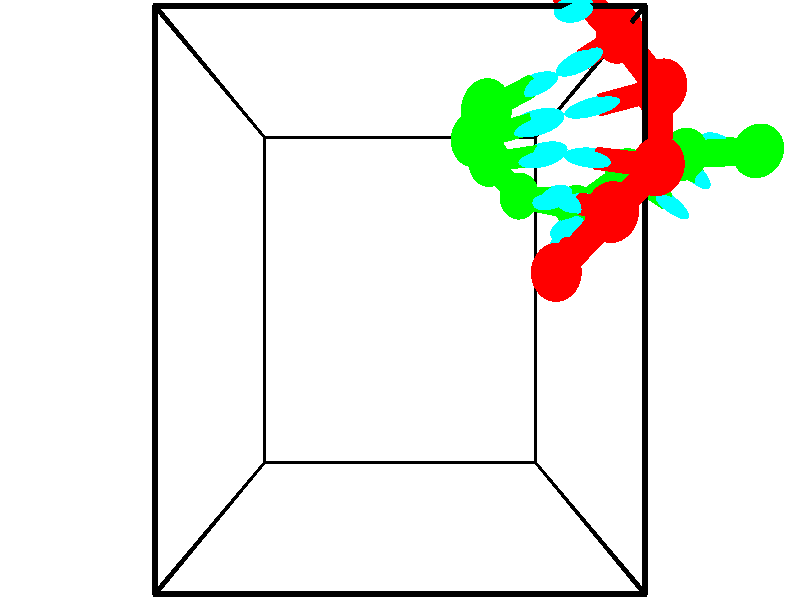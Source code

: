 // switches for output
#declare DRAW_BASES = 1; // possible values are 0, 1; only relevant for DNA ribbons
#declare DRAW_BASES_TYPE = 3; // possible values are 1, 2, 3; only relevant for DNA ribbons
#declare DRAW_FOG = 0; // set to 1 to enable fog

#include "colors.inc"

#include "transforms.inc"
background { rgb <1, 1, 1>}

#default {
   normal{
       ripples 0.25
       frequency 0.20
       turbulence 0.2
       lambda 5
   }
	finish {
		phong 0.1
		phong_size 40.
	}
}

// original window dimensions: 1024x640


// camera settings

camera {
	sky <-0, 1, 0>
	up <-0, 1, 0>
	right 1.6 * <1, 0, 0>
	location <2.5, 2.5, 11.1562>
	look_at <2.5, 2.5, 2.5>
	direction <0, 0, -8.6562>
	angle 67.0682
}


# declare cpy_camera_pos = <2.5, 2.5, 11.1562>;
# if (DRAW_FOG = 1)
fog {
	fog_type 2
	up vnormalize(cpy_camera_pos)
	color rgbt<1,1,1,0.3>
	distance 1e-5
	fog_alt 3e-3
	fog_offset 4
}
# end


// LIGHTS

# declare lum = 6;
global_settings {
	ambient_light rgb lum * <0.05, 0.05, 0.05>
	max_trace_level 15
}# declare cpy_direct_light_amount = 0.25;
light_source
{	1000 * <-1, -1, 1>,
	rgb lum * cpy_direct_light_amount
	parallel
}

light_source
{	1000 * <1, 1, -1>,
	rgb lum * cpy_direct_light_amount
	parallel
}

// strand 0

// nucleotide -1

// particle -1
sphere {
	<3.410720, 5.748841, 5.168144> 0.250000
	pigment { color rgbt <1,0,0,0> }
	no_shadow
}
cylinder {
	<3.808357, 5.719195, 5.199856>,  <4.046940, 5.701408, 5.218883>, 0.100000
	pigment { color rgbt <1,0,0,0> }
	no_shadow
}
cylinder {
	<3.808357, 5.719195, 5.199856>,  <3.410720, 5.748841, 5.168144>, 0.100000
	pigment { color rgbt <1,0,0,0> }
	no_shadow
}

// particle -1
sphere {
	<3.808357, 5.719195, 5.199856> 0.100000
	pigment { color rgbt <1,0,0,0> }
	no_shadow
}
sphere {
	0, 1
	scale<0.080000,0.200000,0.300000>
	matrix <-0.036815, -0.917481, -0.396072,
		0.102092, 0.390814, -0.914790,
		0.994093, -0.074114, 0.079279,
		4.106586, 5.696961, 5.223639>
	pigment { color rgbt <0,1,1,0> }
	no_shadow
}
cylinder {
	<3.747526, 5.565167, 4.531913>,  <3.410720, 5.748841, 5.168144>, 0.130000
	pigment { color rgbt <1,0,0,0> }
	no_shadow
}

// nucleotide -1

// particle -1
sphere {
	<3.747526, 5.565167, 4.531913> 0.250000
	pigment { color rgbt <1,0,0,0> }
	no_shadow
}
cylinder {
	<3.985916, 5.440969, 4.828131>,  <4.128951, 5.366450, 5.005861>, 0.100000
	pigment { color rgbt <1,0,0,0> }
	no_shadow
}
cylinder {
	<3.985916, 5.440969, 4.828131>,  <3.747526, 5.565167, 4.531913>, 0.100000
	pigment { color rgbt <1,0,0,0> }
	no_shadow
}

// particle -1
sphere {
	<3.985916, 5.440969, 4.828131> 0.100000
	pigment { color rgbt <1,0,0,0> }
	no_shadow
}
sphere {
	0, 1
	scale<0.080000,0.200000,0.300000>
	matrix <0.052895, -0.905037, -0.422032,
		0.801258, 0.290692, -0.522956,
		0.595976, -0.310494, 0.740544,
		4.164709, 5.347821, 5.050294>
	pigment { color rgbt <0,1,1,0> }
	no_shadow
}
cylinder {
	<4.466226, 5.429054, 4.356662>,  <3.747526, 5.565167, 4.531913>, 0.130000
	pigment { color rgbt <1,0,0,0> }
	no_shadow
}

// nucleotide -1

// particle -1
sphere {
	<4.466226, 5.429054, 4.356662> 0.250000
	pigment { color rgbt <1,0,0,0> }
	no_shadow
}
cylinder {
	<4.371513, 5.193588, 4.665831>,  <4.314686, 5.052308, 4.851332>, 0.100000
	pigment { color rgbt <1,0,0,0> }
	no_shadow
}
cylinder {
	<4.371513, 5.193588, 4.665831>,  <4.466226, 5.429054, 4.356662>, 0.100000
	pigment { color rgbt <1,0,0,0> }
	no_shadow
}

// particle -1
sphere {
	<4.371513, 5.193588, 4.665831> 0.100000
	pigment { color rgbt <1,0,0,0> }
	no_shadow
}
sphere {
	0, 1
	scale<0.080000,0.200000,0.300000>
	matrix <0.166669, -0.808362, -0.564600,
		0.957161, -0.004864, 0.289516,
		-0.236780, -0.588666, 0.772921,
		4.300479, 5.016988, 4.897707>
	pigment { color rgbt <0,1,1,0> }
	no_shadow
}
cylinder {
	<4.944781, 4.958691, 4.426534>,  <4.466226, 5.429054, 4.356662>, 0.130000
	pigment { color rgbt <1,0,0,0> }
	no_shadow
}

// nucleotide -1

// particle -1
sphere {
	<4.944781, 4.958691, 4.426534> 0.250000
	pigment { color rgbt <1,0,0,0> }
	no_shadow
}
cylinder {
	<4.640396, 4.763194, 4.597212>,  <4.457766, 4.645896, 4.699618>, 0.100000
	pigment { color rgbt <1,0,0,0> }
	no_shadow
}
cylinder {
	<4.640396, 4.763194, 4.597212>,  <4.944781, 4.958691, 4.426534>, 0.100000
	pigment { color rgbt <1,0,0,0> }
	no_shadow
}

// particle -1
sphere {
	<4.640396, 4.763194, 4.597212> 0.100000
	pigment { color rgbt <1,0,0,0> }
	no_shadow
}
sphere {
	0, 1
	scale<0.080000,0.200000,0.300000>
	matrix <0.321388, -0.855268, -0.406480,
		0.563602, -0.172181, 0.807902,
		-0.760962, -0.488743, 0.426694,
		4.412107, 4.616571, 4.725220>
	pigment { color rgbt <0,1,1,0> }
	no_shadow
}
cylinder {
	<5.247586, 4.355764, 4.801166>,  <4.944781, 4.958691, 4.426534>, 0.130000
	pigment { color rgbt <1,0,0,0> }
	no_shadow
}

// nucleotide -1

// particle -1
sphere {
	<5.247586, 4.355764, 4.801166> 0.250000
	pigment { color rgbt <1,0,0,0> }
	no_shadow
}
cylinder {
	<4.860573, 4.282722, 4.731270>,  <4.628365, 4.238896, 4.689332>, 0.100000
	pigment { color rgbt <1,0,0,0> }
	no_shadow
}
cylinder {
	<4.860573, 4.282722, 4.731270>,  <5.247586, 4.355764, 4.801166>, 0.100000
	pigment { color rgbt <1,0,0,0> }
	no_shadow
}

// particle -1
sphere {
	<4.860573, 4.282722, 4.731270> 0.100000
	pigment { color rgbt <1,0,0,0> }
	no_shadow
}
sphere {
	0, 1
	scale<0.080000,0.200000,0.300000>
	matrix <0.227023, -0.931771, -0.283310,
		-0.111084, -0.313782, 0.942975,
		-0.967534, -0.182606, -0.174741,
		4.570313, 4.227940, 4.678848>
	pigment { color rgbt <0,1,1,0> }
	no_shadow
}
cylinder {
	<5.104596, 3.628036, 5.048591>,  <5.247586, 4.355764, 4.801166>, 0.130000
	pigment { color rgbt <1,0,0,0> }
	no_shadow
}

// nucleotide -1

// particle -1
sphere {
	<5.104596, 3.628036, 5.048591> 0.250000
	pigment { color rgbt <1,0,0,0> }
	no_shadow
}
cylinder {
	<4.796432, 3.716629, 4.809454>,  <4.611534, 3.769785, 4.665972>, 0.100000
	pigment { color rgbt <1,0,0,0> }
	no_shadow
}
cylinder {
	<4.796432, 3.716629, 4.809454>,  <5.104596, 3.628036, 5.048591>, 0.100000
	pigment { color rgbt <1,0,0,0> }
	no_shadow
}

// particle -1
sphere {
	<4.796432, 3.716629, 4.809454> 0.100000
	pigment { color rgbt <1,0,0,0> }
	no_shadow
}
sphere {
	0, 1
	scale<0.080000,0.200000,0.300000>
	matrix <0.033627, -0.922297, -0.385016,
		-0.636662, -0.316724, 0.703098,
		-0.770409, 0.221482, -0.597842,
		4.565310, 3.783074, 4.630101>
	pigment { color rgbt <0,1,1,0> }
	no_shadow
}
cylinder {
	<4.571947, 3.216227, 5.246957>,  <5.104596, 3.628036, 5.048591>, 0.130000
	pigment { color rgbt <1,0,0,0> }
	no_shadow
}

// nucleotide -1

// particle -1
sphere {
	<4.571947, 3.216227, 5.246957> 0.250000
	pigment { color rgbt <1,0,0,0> }
	no_shadow
}
cylinder {
	<4.503891, 3.309646, 4.864019>,  <4.463058, 3.365698, 4.634257>, 0.100000
	pigment { color rgbt <1,0,0,0> }
	no_shadow
}
cylinder {
	<4.503891, 3.309646, 4.864019>,  <4.571947, 3.216227, 5.246957>, 0.100000
	pigment { color rgbt <1,0,0,0> }
	no_shadow
}

// particle -1
sphere {
	<4.503891, 3.309646, 4.864019> 0.100000
	pigment { color rgbt <1,0,0,0> }
	no_shadow
}
sphere {
	0, 1
	scale<0.080000,0.200000,0.300000>
	matrix <0.163514, -0.951350, -0.261146,
		-0.971759, -0.200970, 0.123673,
		-0.170139, 0.233548, -0.957344,
		4.452849, 3.379711, 4.576816>
	pigment { color rgbt <0,1,1,0> }
	no_shadow
}
cylinder {
	<4.087449, 2.733874, 5.017753>,  <4.571947, 3.216227, 5.246957>, 0.130000
	pigment { color rgbt <1,0,0,0> }
	no_shadow
}

// nucleotide -1

// particle -1
sphere {
	<4.087449, 2.733874, 5.017753> 0.250000
	pigment { color rgbt <1,0,0,0> }
	no_shadow
}
cylinder {
	<4.249054, 2.891542, 4.687565>,  <4.346017, 2.986144, 4.489452>, 0.100000
	pigment { color rgbt <1,0,0,0> }
	no_shadow
}
cylinder {
	<4.249054, 2.891542, 4.687565>,  <4.087449, 2.733874, 5.017753>, 0.100000
	pigment { color rgbt <1,0,0,0> }
	no_shadow
}

// particle -1
sphere {
	<4.249054, 2.891542, 4.687565> 0.100000
	pigment { color rgbt <1,0,0,0> }
	no_shadow
}
sphere {
	0, 1
	scale<0.080000,0.200000,0.300000>
	matrix <0.095108, -0.915607, -0.390664,
		-0.909796, 0.079324, -0.407406,
		0.404013, 0.394172, -0.825471,
		4.370258, 3.009794, 4.439924>
	pigment { color rgbt <0,1,1,0> }
	no_shadow
}
// strand 1

// nucleotide -1

// particle -1
sphere {
	<6.516940, 3.893851, 4.379201> 0.250000
	pigment { color rgbt <0,1,0,0> }
	no_shadow
}
cylinder {
	<6.466484, 4.002186, 3.997471>,  <6.436211, 4.067187, 3.768433>, 0.100000
	pigment { color rgbt <0,1,0,0> }
	no_shadow
}
cylinder {
	<6.466484, 4.002186, 3.997471>,  <6.516940, 3.893851, 4.379201>, 0.100000
	pigment { color rgbt <0,1,0,0> }
	no_shadow
}

// particle -1
sphere {
	<6.466484, 4.002186, 3.997471> 0.100000
	pigment { color rgbt <0,1,0,0> }
	no_shadow
}
sphere {
	0, 1
	scale<0.080000,0.200000,0.300000>
	matrix <-0.606107, -0.782606, -0.141990,
		-0.785318, 0.560514, 0.262868,
		-0.126134, 0.270834, -0.954326,
		6.428642, 4.083437, 3.711173>
	pigment { color rgbt <0,1,1,0> }
	no_shadow
}
cylinder {
	<5.777002, 3.899236, 4.191854>,  <6.516940, 3.893851, 4.379201>, 0.130000
	pigment { color rgbt <0,1,0,0> }
	no_shadow
}

// nucleotide -1

// particle -1
sphere {
	<5.777002, 3.899236, 4.191854> 0.250000
	pigment { color rgbt <0,1,0,0> }
	no_shadow
}
cylinder {
	<6.011070, 3.843132, 3.872379>,  <6.151511, 3.809469, 3.680694>, 0.100000
	pigment { color rgbt <0,1,0,0> }
	no_shadow
}
cylinder {
	<6.011070, 3.843132, 3.872379>,  <5.777002, 3.899236, 4.191854>, 0.100000
	pigment { color rgbt <0,1,0,0> }
	no_shadow
}

// particle -1
sphere {
	<6.011070, 3.843132, 3.872379> 0.100000
	pigment { color rgbt <0,1,0,0> }
	no_shadow
}
sphere {
	0, 1
	scale<0.080000,0.200000,0.300000>
	matrix <-0.577608, -0.763396, -0.289129,
		-0.569161, 0.630519, -0.527732,
		0.585170, -0.140261, -0.798688,
		6.186621, 3.801054, 3.632773>
	pigment { color rgbt <0,1,1,0> }
	no_shadow
}
cylinder {
	<5.341557, 3.835686, 3.568454>,  <5.777002, 3.899236, 4.191854>, 0.130000
	pigment { color rgbt <0,1,0,0> }
	no_shadow
}

// nucleotide -1

// particle -1
sphere {
	<5.341557, 3.835686, 3.568454> 0.250000
	pigment { color rgbt <0,1,0,0> }
	no_shadow
}
cylinder {
	<5.692558, 3.663021, 3.484879>,  <5.903159, 3.559422, 3.434733>, 0.100000
	pigment { color rgbt <0,1,0,0> }
	no_shadow
}
cylinder {
	<5.692558, 3.663021, 3.484879>,  <5.341557, 3.835686, 3.568454>, 0.100000
	pigment { color rgbt <0,1,0,0> }
	no_shadow
}

// particle -1
sphere {
	<5.692558, 3.663021, 3.484879> 0.100000
	pigment { color rgbt <0,1,0,0> }
	no_shadow
}
sphere {
	0, 1
	scale<0.080000,0.200000,0.300000>
	matrix <-0.476795, -0.738484, -0.476767,
		0.051505, 0.517985, -0.853837,
		0.877504, -0.431661, -0.208938,
		5.955810, 3.533523, 3.422197>
	pigment { color rgbt <0,1,1,0> }
	no_shadow
}
cylinder {
	<4.784559, 3.492609, 3.317653>,  <5.341557, 3.835686, 3.568454>, 0.130000
	pigment { color rgbt <0,1,0,0> }
	no_shadow
}

// nucleotide -1

// particle -1
sphere {
	<4.784559, 3.492609, 3.317653> 0.250000
	pigment { color rgbt <0,1,0,0> }
	no_shadow
}
cylinder {
	<4.626938, 3.336597, 3.650543>,  <4.532365, 3.242991, 3.850277>, 0.100000
	pigment { color rgbt <0,1,0,0> }
	no_shadow
}
cylinder {
	<4.626938, 3.336597, 3.650543>,  <4.784559, 3.492609, 3.317653>, 0.100000
	pigment { color rgbt <0,1,0,0> }
	no_shadow
}

// particle -1
sphere {
	<4.626938, 3.336597, 3.650543> 0.100000
	pigment { color rgbt <0,1,0,0> }
	no_shadow
}
sphere {
	0, 1
	scale<0.080000,0.200000,0.300000>
	matrix <-0.325715, 0.905985, 0.270372,
		-0.859437, -0.164528, -0.484044,
		-0.394053, -0.390028, 0.832226,
		4.508722, 3.219589, 3.900211>
	pigment { color rgbt <0,1,1,0> }
	no_shadow
}
cylinder {
	<4.038994, 3.617259, 3.358505>,  <4.784559, 3.492609, 3.317653>, 0.130000
	pigment { color rgbt <0,1,0,0> }
	no_shadow
}

// nucleotide -1

// particle -1
sphere {
	<4.038994, 3.617259, 3.358505> 0.250000
	pigment { color rgbt <0,1,0,0> }
	no_shadow
}
cylinder {
	<4.188408, 3.557158, 3.724651>,  <4.278056, 3.521097, 3.944339>, 0.100000
	pigment { color rgbt <0,1,0,0> }
	no_shadow
}
cylinder {
	<4.188408, 3.557158, 3.724651>,  <4.038994, 3.617259, 3.358505>, 0.100000
	pigment { color rgbt <0,1,0,0> }
	no_shadow
}

// particle -1
sphere {
	<4.188408, 3.557158, 3.724651> 0.100000
	pigment { color rgbt <0,1,0,0> }
	no_shadow
}
sphere {
	0, 1
	scale<0.080000,0.200000,0.300000>
	matrix <-0.477035, 0.815194, 0.328475,
		-0.795556, -0.559359, 0.232827,
		0.373535, -0.150254, 0.915366,
		4.300468, 3.512081, 3.999261>
	pigment { color rgbt <0,1,1,0> }
	no_shadow
}
cylinder {
	<3.593131, 3.906562, 3.763616>,  <4.038994, 3.617259, 3.358505>, 0.130000
	pigment { color rgbt <0,1,0,0> }
	no_shadow
}

// nucleotide -1

// particle -1
sphere {
	<3.593131, 3.906562, 3.763616> 0.250000
	pigment { color rgbt <0,1,0,0> }
	no_shadow
}
cylinder {
	<3.903557, 3.899191, 4.015770>,  <4.089812, 3.894768, 4.167062>, 0.100000
	pigment { color rgbt <0,1,0,0> }
	no_shadow
}
cylinder {
	<3.903557, 3.899191, 4.015770>,  <3.593131, 3.906562, 3.763616>, 0.100000
	pigment { color rgbt <0,1,0,0> }
	no_shadow
}

// particle -1
sphere {
	<3.903557, 3.899191, 4.015770> 0.100000
	pigment { color rgbt <0,1,0,0> }
	no_shadow
}
sphere {
	0, 1
	scale<0.080000,0.200000,0.300000>
	matrix <-0.394060, 0.766248, 0.507525,
		-0.492383, -0.642281, 0.587396,
		0.776064, -0.018428, 0.630385,
		4.136376, 3.893663, 4.204885>
	pigment { color rgbt <0,1,1,0> }
	no_shadow
}
cylinder {
	<3.315819, 3.988831, 4.431999>,  <3.593131, 3.906562, 3.763616>, 0.130000
	pigment { color rgbt <0,1,0,0> }
	no_shadow
}

// nucleotide -1

// particle -1
sphere {
	<3.315819, 3.988831, 4.431999> 0.250000
	pigment { color rgbt <0,1,0,0> }
	no_shadow
}
cylinder {
	<3.702988, 4.063490, 4.499279>,  <3.935289, 4.108285, 4.539647>, 0.100000
	pigment { color rgbt <0,1,0,0> }
	no_shadow
}
cylinder {
	<3.702988, 4.063490, 4.499279>,  <3.315819, 3.988831, 4.431999>, 0.100000
	pigment { color rgbt <0,1,0,0> }
	no_shadow
}

// particle -1
sphere {
	<3.702988, 4.063490, 4.499279> 0.100000
	pigment { color rgbt <0,1,0,0> }
	no_shadow
}
sphere {
	0, 1
	scale<0.080000,0.200000,0.300000>
	matrix <-0.251016, 0.747468, 0.615047,
		-0.010927, -0.637537, 0.770342,
		0.967921, 0.186648, 0.168199,
		3.993364, 4.119484, 4.549739>
	pigment { color rgbt <0,1,1,0> }
	no_shadow
}
cylinder {
	<3.355451, 4.069674, 5.176039>,  <3.315819, 3.988831, 4.431999>, 0.130000
	pigment { color rgbt <0,1,0,0> }
	no_shadow
}

// nucleotide -1

// particle -1
sphere {
	<3.355451, 4.069674, 5.176039> 0.250000
	pigment { color rgbt <0,1,0,0> }
	no_shadow
}
cylinder {
	<3.666183, 4.242388, 4.992695>,  <3.852623, 4.346016, 4.882688>, 0.100000
	pigment { color rgbt <0,1,0,0> }
	no_shadow
}
cylinder {
	<3.666183, 4.242388, 4.992695>,  <3.355451, 4.069674, 5.176039>, 0.100000
	pigment { color rgbt <0,1,0,0> }
	no_shadow
}

// particle -1
sphere {
	<3.666183, 4.242388, 4.992695> 0.100000
	pigment { color rgbt <0,1,0,0> }
	no_shadow
}
sphere {
	0, 1
	scale<0.080000,0.200000,0.300000>
	matrix <-0.229067, 0.871792, 0.433022,
		0.586567, -0.231390, 0.776143,
		0.776832, 0.431785, -0.458361,
		3.899233, 4.371923, 4.855186>
	pigment { color rgbt <0,1,1,0> }
	no_shadow
}
// box output
cylinder {
	<0.000000, 0.000000, 0.000000>,  <5.000000, 0.000000, 0.000000>, 0.025000
	pigment { color rgbt <0,0,0,0> }
	no_shadow
}
cylinder {
	<0.000000, 0.000000, 0.000000>,  <0.000000, 5.000000, 0.000000>, 0.025000
	pigment { color rgbt <0,0,0,0> }
	no_shadow
}
cylinder {
	<0.000000, 0.000000, 0.000000>,  <0.000000, 0.000000, 5.000000>, 0.025000
	pigment { color rgbt <0,0,0,0> }
	no_shadow
}
cylinder {
	<5.000000, 5.000000, 5.000000>,  <0.000000, 5.000000, 5.000000>, 0.025000
	pigment { color rgbt <0,0,0,0> }
	no_shadow
}
cylinder {
	<5.000000, 5.000000, 5.000000>,  <5.000000, 0.000000, 5.000000>, 0.025000
	pigment { color rgbt <0,0,0,0> }
	no_shadow
}
cylinder {
	<5.000000, 5.000000, 5.000000>,  <5.000000, 5.000000, 0.000000>, 0.025000
	pigment { color rgbt <0,0,0,0> }
	no_shadow
}
cylinder {
	<0.000000, 0.000000, 5.000000>,  <0.000000, 5.000000, 5.000000>, 0.025000
	pigment { color rgbt <0,0,0,0> }
	no_shadow
}
cylinder {
	<0.000000, 0.000000, 5.000000>,  <5.000000, 0.000000, 5.000000>, 0.025000
	pigment { color rgbt <0,0,0,0> }
	no_shadow
}
cylinder {
	<5.000000, 5.000000, 0.000000>,  <0.000000, 5.000000, 0.000000>, 0.025000
	pigment { color rgbt <0,0,0,0> }
	no_shadow
}
cylinder {
	<5.000000, 5.000000, 0.000000>,  <5.000000, 0.000000, 0.000000>, 0.025000
	pigment { color rgbt <0,0,0,0> }
	no_shadow
}
cylinder {
	<5.000000, 0.000000, 5.000000>,  <5.000000, 0.000000, 0.000000>, 0.025000
	pigment { color rgbt <0,0,0,0> }
	no_shadow
}
cylinder {
	<0.000000, 5.000000, 0.000000>,  <0.000000, 5.000000, 5.000000>, 0.025000
	pigment { color rgbt <0,0,0,0> }
	no_shadow
}
// end of box output
